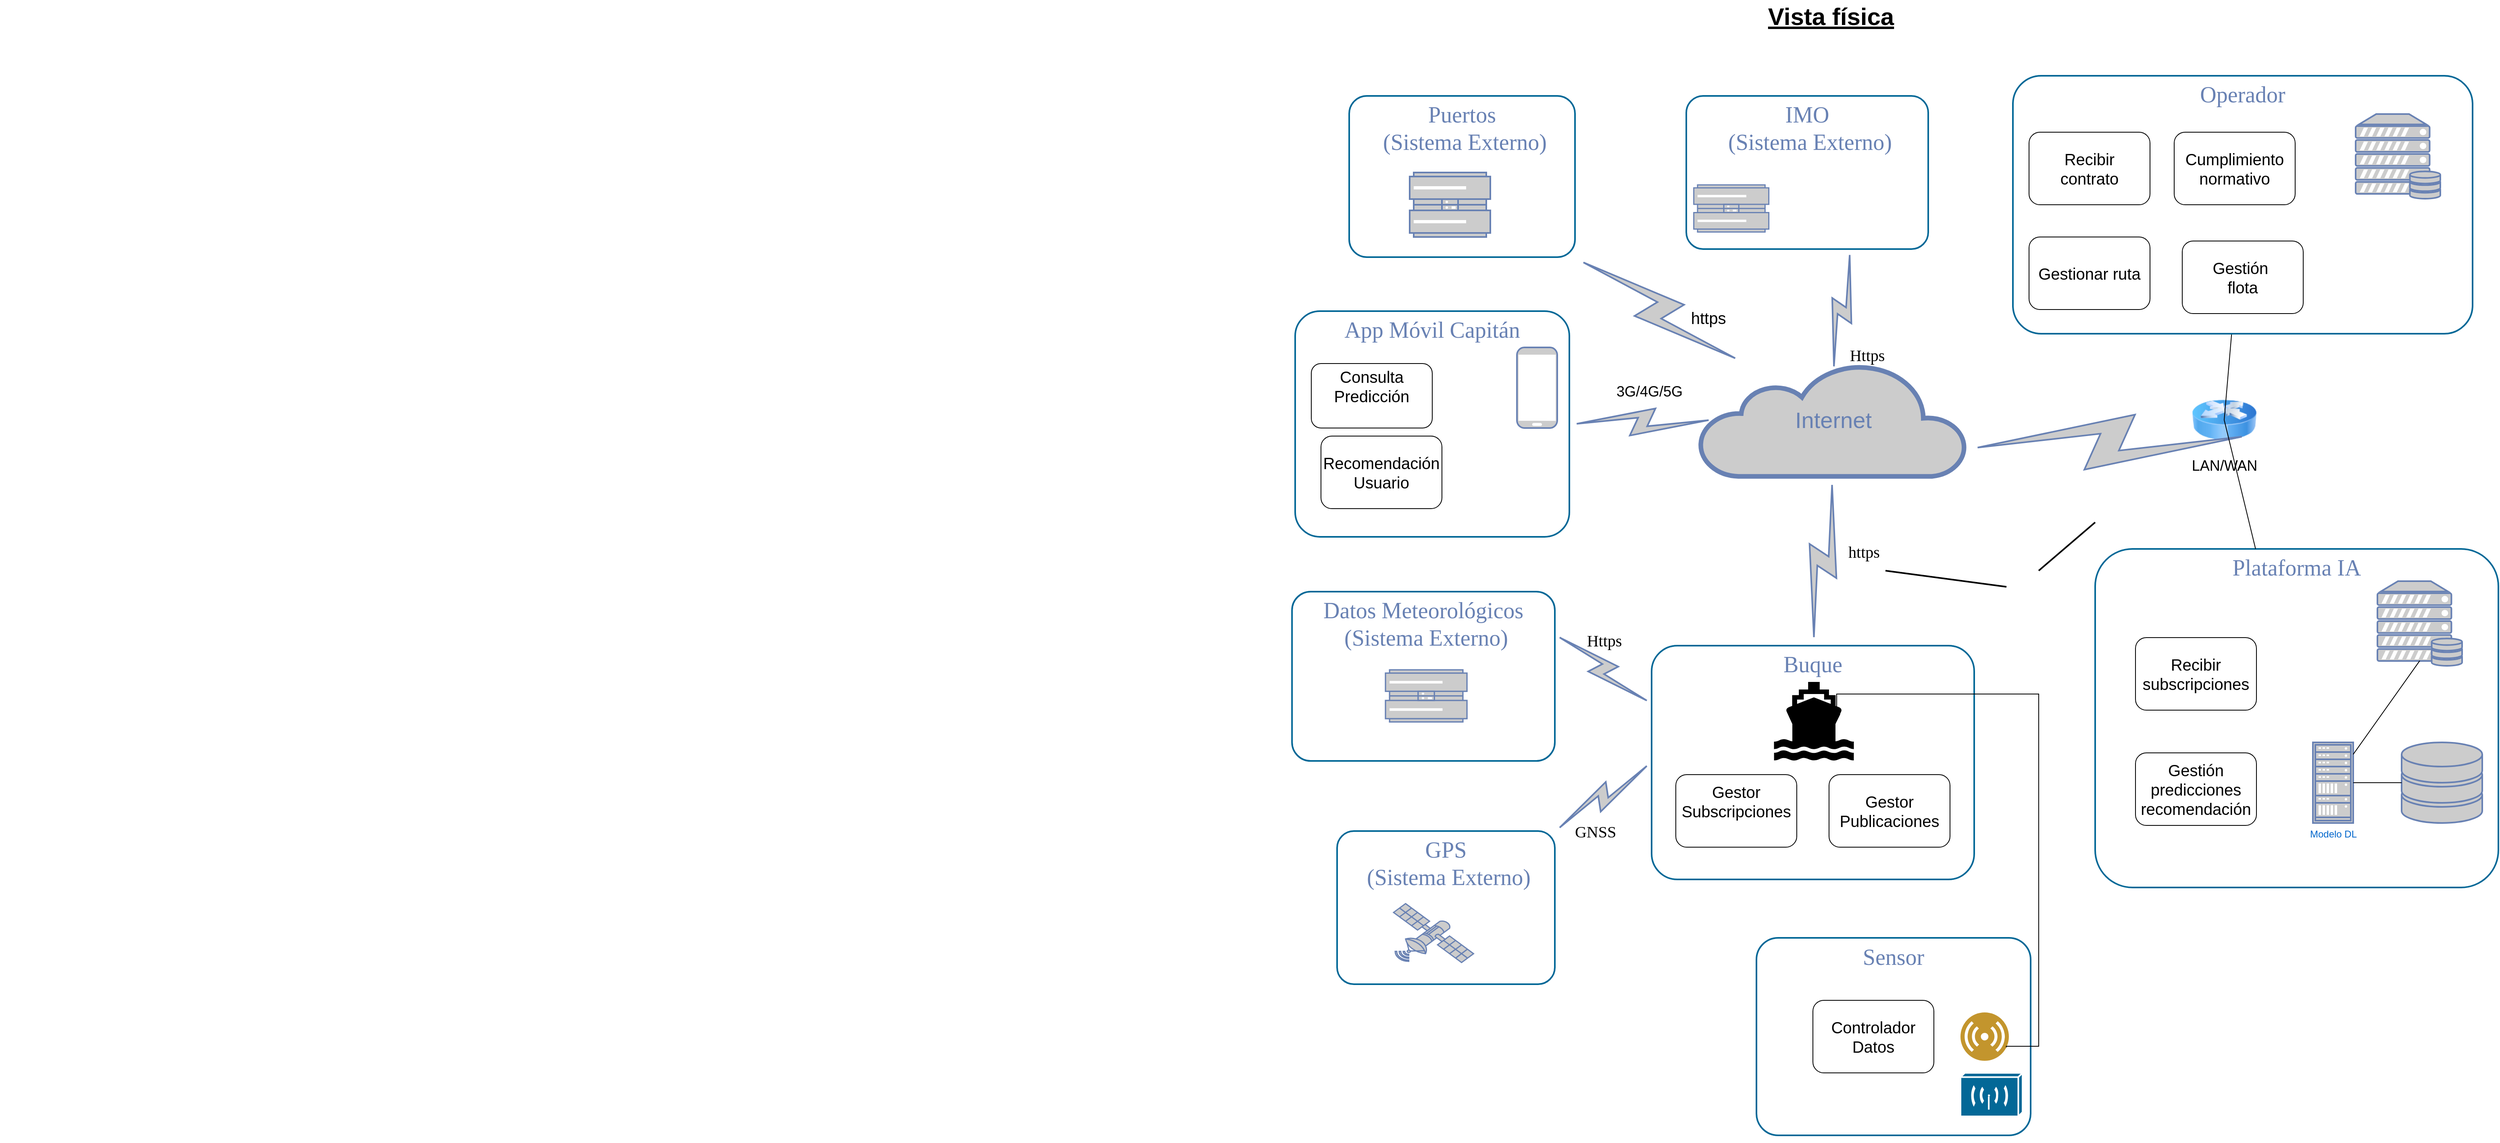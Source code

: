 <mxfile version="24.0.7" type="github">
  <diagram name="Page-1" id="bfe91b75-5d2c-26a0-9c1d-138518896778">
    <mxGraphModel dx="3185" dy="1055" grid="0" gridSize="10" guides="1" tooltips="1" connect="1" arrows="1" fold="1" page="0" pageScale="1" pageWidth="1100" pageHeight="850" background="none" math="0" shadow="0">
      <root>
        <mxCell id="0" />
        <mxCell id="1" parent="0" />
        <mxCell id="Q4sWbmhxobL_tQlkTWw1-44" value="Plataforma IA" style="rounded=1;whiteSpace=wrap;html=1;shadow=0;comic=0;strokeColor=#036897;strokeWidth=2;fillColor=none;fontFamily=Verdana;fontSize=28;fontColor=#6881B3;align=center;arcSize=11;verticalAlign=top;" vertex="1" parent="1">
          <mxGeometry x="1660" y="870" width="500" height="420" as="geometry" />
        </mxCell>
        <mxCell id="7c3789c024ecab99-55" style="edgeStyle=none;html=1;labelBackgroundColor=none;endArrow=none;endFill=0;strokeWidth=2;fontFamily=Verdana;fontSize=28;fontColor=#6881B3;" parent="1" target="7c3789c024ecab99-54" edge="1">
          <mxGeometry relative="1" as="geometry">
            <mxPoint x="1660" y="837.0" as="targetPoint" />
            <mxPoint x="1590" y="897" as="sourcePoint" />
          </mxGeometry>
        </mxCell>
        <mxCell id="7c3789c024ecab99-52" style="edgeStyle=none;html=1;labelBackgroundColor=none;endArrow=none;endFill=0;strokeWidth=2;fontFamily=Verdana;fontSize=15;fontColor=#036897;" parent="1" target="7c3789c024ecab99-8" edge="1">
          <mxGeometry relative="1" as="geometry">
            <mxPoint x="1550.0" y="917" as="targetPoint" />
            <mxPoint x="1400" y="897" as="sourcePoint" />
          </mxGeometry>
        </mxCell>
        <mxCell id="7c3789c024ecab99-77" style="edgeStyle=none;html=1;labelBackgroundColor=none;endArrow=none;endFill=0;strokeWidth=2;fontFamily=Verdana;fontSize=28;fontColor=#6881B3;" parent="1" target="7c3789c024ecab99-76" edge="1">
          <mxGeometry relative="1" as="geometry">
            <mxPoint x="1704.862" y="912" as="sourcePoint" />
          </mxGeometry>
        </mxCell>
        <mxCell id="Q4sWbmhxobL_tQlkTWw1-11" value="Buque" style="rounded=1;whiteSpace=wrap;html=1;shadow=0;comic=0;strokeColor=#036897;strokeWidth=2;fillColor=none;fontFamily=Verdana;fontSize=28;fontColor=#6881B3;align=center;arcSize=11;verticalAlign=top;" vertex="1" parent="1">
          <mxGeometry x="1110" y="990" width="400" height="290" as="geometry" />
        </mxCell>
        <mxCell id="Q4sWbmhxobL_tQlkTWw1-18" value="Sensor" style="rounded=1;whiteSpace=wrap;html=1;shadow=0;comic=0;strokeColor=#036897;strokeWidth=2;fillColor=none;fontFamily=Verdana;fontSize=28;fontColor=#6881B3;align=center;arcSize=11;verticalAlign=top;" vertex="1" parent="1">
          <mxGeometry x="1240" y="1352.5" width="340" height="245" as="geometry" />
        </mxCell>
        <mxCell id="7c3789c024ecab99-78" value="App Móvil Capitán" style="rounded=1;whiteSpace=wrap;html=1;shadow=0;comic=0;strokeColor=#036897;strokeWidth=2;fillColor=none;fontFamily=Verdana;fontSize=28;fontColor=#6881B3;align=center;arcSize=11;verticalAlign=top;" parent="1" vertex="1">
          <mxGeometry x="668" y="575" width="340" height="280" as="geometry" />
        </mxCell>
        <mxCell id="7c3789c024ecab99-11" value="" style="html=1;fillColor=#CCCCCC;strokeColor=#6881B3;gradientColor=none;gradientDirection=north;strokeWidth=2;shape=mxgraph.networks.comm_link_edge;html=1;labelBackgroundColor=none;endArrow=none;endFill=0;fontFamily=Verdana;fontSize=20;exitX=1;exitY=0.5;exitDx=0;exitDy=0;entryX=0.06;entryY=0.5;entryDx=0;entryDy=0;entryPerimeter=0;" parent="1" source="7c3789c024ecab99-78" target="7c3789c024ecab99-53" edge="1">
          <mxGeometry width="100" height="100" relative="1" as="geometry">
            <mxPoint x="1550" y="876" as="sourcePoint" />
            <mxPoint x="1250" y="810" as="targetPoint" />
            <Array as="points">
              <mxPoint x="1480" y="870" />
            </Array>
          </mxGeometry>
        </mxCell>
        <mxCell id="7c3789c024ecab99-12" value="" style="fontColor=#0066CC;verticalAlign=top;verticalLabelPosition=bottom;labelPosition=center;align=center;html=1;fillColor=#CCCCCC;strokeColor=#6881B3;gradientColor=none;gradientDirection=north;strokeWidth=2;shape=mxgraph.networks.mobile;rounded=0;shadow=0;comic=0;" parent="1" vertex="1">
          <mxGeometry x="943.0" y="620" width="50" height="100" as="geometry" />
        </mxCell>
        <mxCell id="7c3789c024ecab99-53" value="Internet" style="html=1;fillColor=#CCCCCC;strokeColor=#6881B3;gradientColor=none;gradientDirection=north;strokeWidth=2;shape=mxgraph.networks.cloud;fontColor=#6881B3;rounded=0;shadow=0;comic=0;align=center;fontSize=28;" parent="1" vertex="1">
          <mxGeometry x="1170" y="640" width="330" height="140" as="geometry" />
        </mxCell>
        <mxCell id="Q4sWbmhxobL_tQlkTWw1-7" value="&lt;div style=&quot;font-size: 20px;&quot;&gt;&lt;font style=&quot;font-size: 20px;&quot;&gt;Consulta Predicción&lt;/font&gt;&lt;/div&gt;&lt;div style=&quot;font-size: 20px;&quot;&gt;&lt;font style=&quot;font-size: 20px;&quot;&gt;&lt;br&gt;&lt;/font&gt;&lt;/div&gt;" style="rounded=1;whiteSpace=wrap;html=1;" vertex="1" parent="1">
          <mxGeometry x="688" y="640" width="150" height="80" as="geometry" />
        </mxCell>
        <mxCell id="Q4sWbmhxobL_tQlkTWw1-9" value="" style="shape=mxgraph.signs.transportation.ship_2;html=1;pointerEvents=1;fillColor=#000000;strokeColor=none;verticalLabelPosition=bottom;verticalAlign=top;align=center;" vertex="1" parent="1">
          <mxGeometry x="1261.75" y="1035" width="99" height="98" as="geometry" />
        </mxCell>
        <mxCell id="Q4sWbmhxobL_tQlkTWw1-10" value="https" style="html=1;fillColor=#CCCCCC;strokeColor=#6881B3;gradientColor=none;gradientDirection=north;strokeWidth=2;shape=mxgraph.networks.comm_link_edge;html=1;labelBackgroundColor=none;endArrow=none;endFill=0;fontFamily=Verdana;fontSize=20;entryX=0.5;entryY=0;entryDx=0;entryDy=0;exitX=0.5;exitY=1;exitDx=0;exitDy=0;exitPerimeter=0;" edge="1" parent="1" source="7c3789c024ecab99-53" target="Q4sWbmhxobL_tQlkTWw1-11">
          <mxGeometry x="-0.811" y="-22" width="100" height="100" relative="1" as="geometry">
            <mxPoint x="1280" y="790" as="sourcePoint" />
            <mxPoint x="1430" y="1199" as="targetPoint" />
            <Array as="points">
              <mxPoint x="1670" y="1260" />
            </Array>
            <mxPoint as="offset" />
          </mxGeometry>
        </mxCell>
        <mxCell id="Q4sWbmhxobL_tQlkTWw1-12" value="" style="image;aspect=fixed;perimeter=ellipsePerimeter;html=1;align=center;shadow=0;dashed=0;fontColor=#4277BB;labelBackgroundColor=default;fontSize=12;spacingTop=3;image=img/lib/ibm/users/sensor.svg;" vertex="1" parent="1">
          <mxGeometry x="1493" y="1445" width="60" height="60" as="geometry" />
        </mxCell>
        <mxCell id="Q4sWbmhxobL_tQlkTWw1-21" style="edgeStyle=orthogonalEdgeStyle;rounded=0;orthogonalLoop=1;jettySize=auto;html=1;exitX=1;exitY=0.75;exitDx=0;exitDy=0;entryX=0.785;entryY=0.5;entryDx=0;entryDy=0;entryPerimeter=0;" edge="1" parent="1" source="Q4sWbmhxobL_tQlkTWw1-12" target="Q4sWbmhxobL_tQlkTWw1-9">
          <mxGeometry relative="1" as="geometry">
            <mxPoint x="1650" y="1320" as="targetPoint" />
            <Array as="points">
              <mxPoint x="1550" y="1487" />
              <mxPoint x="1590" y="1487" />
              <mxPoint x="1590" y="1050" />
              <mxPoint x="1340" y="1050" />
            </Array>
          </mxGeometry>
        </mxCell>
        <mxCell id="Q4sWbmhxobL_tQlkTWw1-30" value="" style="group" vertex="1" connectable="0" parent="1">
          <mxGeometry x="670" y="1220" width="320" height="190" as="geometry" />
        </mxCell>
        <mxCell id="Q4sWbmhxobL_tQlkTWw1-31" value="&lt;div&gt;GPS&lt;/div&gt;&lt;div&gt;&amp;nbsp;(Sistema Externo)&lt;/div&gt;" style="rounded=1;whiteSpace=wrap;html=1;shadow=0;comic=0;strokeColor=#036897;strokeWidth=2;fillColor=none;fontFamily=Verdana;fontSize=28;fontColor=#6881B3;align=center;arcSize=11;verticalAlign=top;" vertex="1" parent="Q4sWbmhxobL_tQlkTWw1-30">
          <mxGeometry x="50" width="270" height="190" as="geometry" />
        </mxCell>
        <mxCell id="Q4sWbmhxobL_tQlkTWw1-32" value="" style="fontColor=#0066CC;verticalAlign=top;verticalLabelPosition=bottom;labelPosition=center;align=center;html=1;outlineConnect=0;fillColor=#CCCCCC;strokeColor=#6881B3;gradientColor=none;gradientDirection=north;strokeWidth=2;shape=mxgraph.networks.satellite;" vertex="1" parent="Q4sWbmhxobL_tQlkTWw1-30">
          <mxGeometry x="120.005" y="90.002" width="99.225" height="73.077" as="geometry" />
        </mxCell>
        <mxCell id="Q4sWbmhxobL_tQlkTWw1-33" value="GNSS" style="html=1;fillColor=#CCCCCC;strokeColor=#6881B3;gradientColor=none;gradientDirection=north;strokeWidth=2;shape=mxgraph.networks.comm_link_edge;html=1;labelBackgroundColor=none;endArrow=none;endFill=0;fontFamily=Verdana;fontSize=20;entryX=1;entryY=0;entryDx=0;entryDy=0;exitX=0;exitY=0.5;exitDx=0;exitDy=0;" edge="1" parent="1" source="Q4sWbmhxobL_tQlkTWw1-11" target="Q4sWbmhxobL_tQlkTWw1-31">
          <mxGeometry x="0.941" y="-19" width="100" height="100" relative="1" as="geometry">
            <mxPoint x="980" y="1180" as="sourcePoint" />
            <mxPoint x="1760" y="1535" as="targetPoint" />
            <Array as="points">
              <mxPoint x="1740" y="1535" />
            </Array>
            <mxPoint as="offset" />
          </mxGeometry>
        </mxCell>
        <mxCell id="Q4sWbmhxobL_tQlkTWw1-41" value="" style="shape=mxgraph.cisco.wireless.wireless_transport;html=1;pointerEvents=1;dashed=0;fillColor=#036897;strokeColor=#ffffff;strokeWidth=2;verticalLabelPosition=bottom;verticalAlign=top;align=center;outlineConnect=0;" vertex="1" parent="1">
          <mxGeometry x="1493" y="1520" width="77" height="54" as="geometry" />
        </mxCell>
        <mxCell id="Q4sWbmhxobL_tQlkTWw1-49" value="" style="group" vertex="1" connectable="0" parent="1">
          <mxGeometry x="-430" y="913" width="720" height="210" as="geometry" />
        </mxCell>
        <mxCell id="Q4sWbmhxobL_tQlkTWw1-29" value="" style="group" vertex="1" connectable="0" parent="Q4sWbmhxobL_tQlkTWw1-49">
          <mxGeometry x="1094.105" y="10" width="325.895" height="210" as="geometry" />
        </mxCell>
        <mxCell id="Q4sWbmhxobL_tQlkTWw1-65" value="" style="group" vertex="1" connectable="0" parent="Q4sWbmhxobL_tQlkTWw1-29">
          <mxGeometry width="325.895" height="210" as="geometry" />
        </mxCell>
        <mxCell id="Q4sWbmhxobL_tQlkTWw1-24" value="&lt;div&gt;Datos Meteorológicos&lt;/div&gt;&lt;div&gt;&amp;nbsp;(Sistema Externo)&lt;/div&gt;" style="rounded=1;whiteSpace=wrap;html=1;shadow=0;comic=0;strokeColor=#036897;strokeWidth=2;fillColor=none;fontFamily=Verdana;fontSize=28;fontColor=#6881B3;align=center;arcSize=11;verticalAlign=top;" vertex="1" parent="Q4sWbmhxobL_tQlkTWw1-65">
          <mxGeometry width="325.895" height="210" as="geometry" />
        </mxCell>
        <mxCell id="Q4sWbmhxobL_tQlkTWw1-28" value="" style="fontColor=#0066CC;verticalAlign=top;verticalLabelPosition=bottom;labelPosition=center;align=center;html=1;outlineConnect=0;fillColor=#CCCCCC;strokeColor=#6881B3;gradientColor=none;gradientDirection=north;strokeWidth=2;shape=mxgraph.networks.mainframe;direction=south;" vertex="1" parent="Q4sWbmhxobL_tQlkTWw1-65">
          <mxGeometry x="115.895" y="96.996" width="101.053" height="64.615" as="geometry" />
        </mxCell>
        <mxCell id="Q4sWbmhxobL_tQlkTWw1-43" value="Https" style="html=1;fillColor=#CCCCCC;strokeColor=#6881B3;gradientColor=none;gradientDirection=north;strokeWidth=2;shape=mxgraph.networks.comm_link_edge;html=1;labelBackgroundColor=none;endArrow=none;endFill=0;fontFamily=Verdana;fontSize=20;exitX=1;exitY=0.25;exitDx=0;exitDy=0;entryX=0;entryY=0.25;entryDx=0;entryDy=0;" edge="1" parent="1" source="Q4sWbmhxobL_tQlkTWw1-24" target="Q4sWbmhxobL_tQlkTWw1-11">
          <mxGeometry x="-1" y="60" width="100" height="100" relative="1" as="geometry">
            <mxPoint x="-224" y="840" as="sourcePoint" />
            <mxPoint x="-510" y="1119" as="targetPoint" />
            <Array as="points">
              <mxPoint x="-270" y="1180" />
            </Array>
            <mxPoint x="51" y="-52" as="offset" />
          </mxGeometry>
        </mxCell>
        <mxCell id="Q4sWbmhxobL_tQlkTWw1-54" style="edgeStyle=orthogonalEdgeStyle;rounded=0;orthogonalLoop=1;jettySize=auto;html=1;exitX=0.5;exitY=1;exitDx=0;exitDy=0;" edge="1" parent="1" source="Q4sWbmhxobL_tQlkTWw1-18" target="Q4sWbmhxobL_tQlkTWw1-18">
          <mxGeometry relative="1" as="geometry" />
        </mxCell>
        <mxCell id="Q4sWbmhxobL_tQlkTWw1-59" value="&lt;font style=&quot;font-size: 18px;&quot;&gt;LAN/WAN&lt;/font&gt;" style="image;html=1;image=img/lib/clip_art/networking/Router_Icon_128x128.png" vertex="1" parent="1">
          <mxGeometry x="1780" y="670" width="80" height="80" as="geometry" />
        </mxCell>
        <mxCell id="Q4sWbmhxobL_tQlkTWw1-60" value="" style="html=1;fillColor=#CCCCCC;strokeColor=#6881B3;gradientColor=none;gradientDirection=north;strokeWidth=2;shape=mxgraph.networks.comm_link_edge;html=1;labelBackgroundColor=none;endArrow=none;endFill=0;fontFamily=Verdana;fontSize=20;entryX=1;entryY=0.75;entryDx=0;entryDy=0;exitX=0.988;exitY=0.75;exitDx=0;exitDy=0;exitPerimeter=0;" edge="1" parent="1" source="7c3789c024ecab99-53" target="Q4sWbmhxobL_tQlkTWw1-59">
          <mxGeometry width="100" height="100" relative="1" as="geometry">
            <mxPoint x="1010" y="761" as="sourcePoint" />
            <mxPoint x="710" y="695" as="targetPoint" />
            <Array as="points">
              <mxPoint x="1570" y="620" />
            </Array>
          </mxGeometry>
        </mxCell>
        <mxCell id="Q4sWbmhxobL_tQlkTWw1-62" value="" style="endArrow=none;html=1;rounded=0;" edge="1" parent="1" source="Q4sWbmhxobL_tQlkTWw1-44">
          <mxGeometry width="50" height="50" relative="1" as="geometry">
            <mxPoint x="1820" y="790" as="sourcePoint" />
            <mxPoint x="1820" y="710" as="targetPoint" />
          </mxGeometry>
        </mxCell>
        <mxCell id="Q4sWbmhxobL_tQlkTWw1-64" value="" style="endArrow=none;html=1;rounded=0;" edge="1" parent="1" target="Q4sWbmhxobL_tQlkTWw1-46">
          <mxGeometry width="50" height="50" relative="1" as="geometry">
            <mxPoint x="1820" y="710" as="sourcePoint" />
            <mxPoint x="1920" y="620" as="targetPoint" />
          </mxGeometry>
        </mxCell>
        <mxCell id="Q4sWbmhxobL_tQlkTWw1-66" value="" style="group" vertex="1" connectable="0" parent="1">
          <mxGeometry x="1153" y="308" width="300" height="190" as="geometry" />
        </mxCell>
        <mxCell id="Q4sWbmhxobL_tQlkTWw1-67" value="&lt;div&gt;IMO&lt;/div&gt;&lt;div&gt;&amp;nbsp;(Sistema Externo)&lt;/div&gt;" style="rounded=1;whiteSpace=wrap;html=1;shadow=0;comic=0;strokeColor=#036897;strokeWidth=2;fillColor=none;fontFamily=Verdana;fontSize=28;fontColor=#6881B3;align=center;arcSize=11;verticalAlign=top;" vertex="1" parent="Q4sWbmhxobL_tQlkTWw1-66">
          <mxGeometry width="300" height="190" as="geometry" />
        </mxCell>
        <mxCell id="Q4sWbmhxobL_tQlkTWw1-68" value="" style="fontColor=#0066CC;verticalAlign=top;verticalLabelPosition=bottom;labelPosition=center;align=center;html=1;outlineConnect=0;fillColor=#CCCCCC;strokeColor=#6881B3;gradientColor=none;gradientDirection=north;strokeWidth=2;shape=mxgraph.networks.mainframe;direction=south;" vertex="1" parent="Q4sWbmhxobL_tQlkTWw1-66">
          <mxGeometry x="9.302" y="110.385" width="93.023" height="58.462" as="geometry" />
        </mxCell>
        <mxCell id="Q4sWbmhxobL_tQlkTWw1-69" value="Https" style="html=1;fillColor=#CCCCCC;strokeColor=#6881B3;gradientColor=none;gradientDirection=north;strokeWidth=2;shape=mxgraph.networks.comm_link_edge;html=1;labelBackgroundColor=none;endArrow=none;endFill=0;fontFamily=Verdana;fontSize=20;exitX=0.679;exitY=0.998;exitDx=0;exitDy=0;entryX=0.5;entryY=0.08;entryDx=0;entryDy=0;entryPerimeter=0;exitPerimeter=0;" edge="1" parent="1" source="Q4sWbmhxobL_tQlkTWw1-67" target="7c3789c024ecab99-53">
          <mxGeometry x="-0.997" y="133" width="100" height="100" relative="1" as="geometry">
            <mxPoint x="232.5" y="87.5" as="sourcePoint" />
            <mxPoint x="435.8" y="483.3" as="targetPoint" />
            <Array as="points">
              <mxPoint x="-920" y="987.5" />
            </Array>
            <mxPoint x="-1" as="offset" />
          </mxGeometry>
        </mxCell>
        <mxCell id="Q4sWbmhxobL_tQlkTWw1-73" value="&lt;div&gt;Puertos&lt;br&gt;&lt;/div&gt;&lt;div&gt;&amp;nbsp;(Sistema Externo)&lt;/div&gt;" style="rounded=1;whiteSpace=wrap;html=1;shadow=0;comic=0;strokeColor=#036897;strokeWidth=2;fillColor=none;fontFamily=Verdana;fontSize=28;fontColor=#6881B3;align=center;arcSize=11;verticalAlign=top;" vertex="1" parent="1">
          <mxGeometry x="735" y="308" width="280" height="200" as="geometry" />
        </mxCell>
        <mxCell id="Q4sWbmhxobL_tQlkTWw1-75" value="" style="fontColor=#0066CC;verticalAlign=top;verticalLabelPosition=bottom;labelPosition=center;align=center;html=1;outlineConnect=0;fillColor=#CCCCCC;strokeColor=#6881B3;gradientColor=none;gradientDirection=north;strokeWidth=2;shape=mxgraph.networks.mainframe;direction=south;" vertex="1" parent="1">
          <mxGeometry x="810" y="403" width="100" height="80" as="geometry" />
        </mxCell>
        <mxCell id="Q4sWbmhxobL_tQlkTWw1-79" value="" style="fontColor=#0066CC;verticalAlign=top;verticalLabelPosition=bottom;labelPosition=center;align=center;html=1;fillColor=#CCCCCC;strokeColor=#6881B3;gradientColor=none;gradientDirection=north;strokeWidth=2;shape=mxgraph.networks.server_storage;rounded=0;shadow=0;comic=0;" vertex="1" parent="1">
          <mxGeometry x="2010" y="910" width="105" height="105" as="geometry" />
        </mxCell>
        <mxCell id="Q4sWbmhxobL_tQlkTWw1-84" value="&lt;div style=&quot;font-size: 20px;&quot;&gt;&lt;font style=&quot;font-size: 20px;&quot;&gt;Recomendación&lt;/font&gt;&lt;/div&gt;&lt;div style=&quot;font-size: 20px;&quot;&gt;&lt;font style=&quot;font-size: 20px;&quot;&gt;Usuario&lt;/font&gt;&lt;br&gt;&lt;/div&gt;" style="rounded=1;whiteSpace=wrap;html=1;" vertex="1" parent="1">
          <mxGeometry x="700" y="730" width="150" height="90" as="geometry" />
        </mxCell>
        <mxCell id="Q4sWbmhxobL_tQlkTWw1-85" value="&lt;div style=&quot;font-size: 20px;&quot;&gt;&lt;font style=&quot;font-size: 20px;&quot;&gt;Controlador&lt;/font&gt;&lt;/div&gt;&lt;div style=&quot;font-size: 20px;&quot;&gt;&lt;font style=&quot;font-size: 20px;&quot;&gt;&lt;font style=&quot;font-size: 20px;&quot;&gt;Datos&lt;/font&gt;&lt;br&gt;&lt;/font&gt;&lt;/div&gt;" style="rounded=1;whiteSpace=wrap;html=1;" vertex="1" parent="1">
          <mxGeometry x="1310" y="1430" width="150" height="90" as="geometry" />
        </mxCell>
        <mxCell id="Q4sWbmhxobL_tQlkTWw1-87" value="&lt;div style=&quot;font-size: 20px;&quot;&gt;Gestor Subscripciones&lt;br&gt;&lt;/div&gt;&lt;div style=&quot;font-size: 20px;&quot;&gt;&lt;font style=&quot;font-size: 20px;&quot;&gt;&lt;br&gt;&lt;/font&gt;&lt;/div&gt;" style="rounded=1;whiteSpace=wrap;html=1;" vertex="1" parent="1">
          <mxGeometry x="1140" y="1150" width="150" height="90" as="geometry" />
        </mxCell>
        <mxCell id="Q4sWbmhxobL_tQlkTWw1-88" value="&lt;div style=&quot;font-size: 20px;&quot;&gt;Gestor Publicaciones&lt;/div&gt;" style="rounded=1;whiteSpace=wrap;html=1;" vertex="1" parent="1">
          <mxGeometry x="1330" y="1150" width="150" height="90" as="geometry" />
        </mxCell>
        <mxCell id="Q4sWbmhxobL_tQlkTWw1-90" value="&lt;div style=&quot;font-size: 20px;&quot;&gt;Recibir&lt;/div&gt;&lt;div style=&quot;font-size: 20px;&quot;&gt;subscripciones&lt;br&gt;&lt;/div&gt;" style="rounded=1;whiteSpace=wrap;html=1;" vertex="1" parent="1">
          <mxGeometry x="1710" y="980" width="150" height="90" as="geometry" />
        </mxCell>
        <mxCell id="Q4sWbmhxobL_tQlkTWw1-91" value="&lt;div&gt;&lt;font style=&quot;font-size: 20px;&quot;&gt;Gestión&lt;/font&gt;&lt;/div&gt;&lt;div&gt;&lt;font style=&quot;font-size: 20px;&quot;&gt;predicciones&lt;/font&gt;&lt;/div&gt;&lt;div&gt;&lt;font style=&quot;font-size: 20px;&quot;&gt;recomendación&lt;br&gt;&lt;/font&gt;&lt;/div&gt;" style="rounded=1;whiteSpace=wrap;html=1;" vertex="1" parent="1">
          <mxGeometry x="1710" y="1123" width="150" height="90" as="geometry" />
        </mxCell>
        <mxCell id="Q4sWbmhxobL_tQlkTWw1-92" value="Modelo DL" style="fontColor=#0066CC;verticalAlign=top;verticalLabelPosition=bottom;labelPosition=center;align=center;html=1;outlineConnect=0;fillColor=#CCCCCC;strokeColor=#6881B3;gradientColor=none;gradientDirection=north;strokeWidth=2;shape=mxgraph.networks.rack;" vertex="1" parent="1">
          <mxGeometry x="1930" y="1110" width="50" height="100" as="geometry" />
        </mxCell>
        <mxCell id="Q4sWbmhxobL_tQlkTWw1-94" value="" style="fontColor=#0066CC;verticalAlign=top;verticalLabelPosition=bottom;labelPosition=center;align=center;html=1;outlineConnect=0;fillColor=#CCCCCC;strokeColor=#6881B3;gradientColor=none;gradientDirection=north;strokeWidth=2;shape=mxgraph.networks.storage;" vertex="1" parent="1">
          <mxGeometry x="2040" y="1110" width="100" height="100" as="geometry" />
        </mxCell>
        <mxCell id="Q4sWbmhxobL_tQlkTWw1-95" value="" style="endArrow=none;html=1;rounded=0;entryX=0.5;entryY=0.94;entryDx=0;entryDy=0;entryPerimeter=0;" edge="1" parent="1" source="Q4sWbmhxobL_tQlkTWw1-92" target="Q4sWbmhxobL_tQlkTWw1-79">
          <mxGeometry width="50" height="50" relative="1" as="geometry">
            <mxPoint x="1820" y="1140" as="sourcePoint" />
            <mxPoint x="1870" y="1090" as="targetPoint" />
          </mxGeometry>
        </mxCell>
        <mxCell id="Q4sWbmhxobL_tQlkTWw1-96" value="" style="endArrow=none;html=1;rounded=0;" edge="1" parent="1" source="Q4sWbmhxobL_tQlkTWw1-92" target="Q4sWbmhxobL_tQlkTWw1-94">
          <mxGeometry width="50" height="50" relative="1" as="geometry">
            <mxPoint x="2065" y="1190" as="sourcePoint" />
            <mxPoint x="2073" y="1019" as="targetPoint" />
          </mxGeometry>
        </mxCell>
        <mxCell id="Q4sWbmhxobL_tQlkTWw1-102" value="" style="group" vertex="1" connectable="0" parent="1">
          <mxGeometry x="1558" y="283" width="570" height="320" as="geometry" />
        </mxCell>
        <mxCell id="7c3789c024ecab99-58" value="" style="fontColor=#0066CC;verticalAlign=top;verticalLabelPosition=bottom;labelPosition=center;align=center;html=1;fillColor=#CCCCCC;strokeColor=#6881B3;gradientColor=none;gradientDirection=north;strokeWidth=2;shape=mxgraph.networks.server_storage;rounded=0;shadow=0;comic=0;" parent="Q4sWbmhxobL_tQlkTWw1-102" vertex="1">
          <mxGeometry x="425" y="47.5" width="105" height="105" as="geometry" />
        </mxCell>
        <mxCell id="Q4sWbmhxobL_tQlkTWw1-46" value="Operador" style="rounded=1;whiteSpace=wrap;html=1;shadow=0;comic=0;strokeColor=#036897;strokeWidth=2;fillColor=none;fontFamily=Verdana;fontSize=28;fontColor=#6881B3;align=center;arcSize=11;verticalAlign=top;" vertex="1" parent="Q4sWbmhxobL_tQlkTWw1-102">
          <mxGeometry width="570" height="320" as="geometry" />
        </mxCell>
        <mxCell id="Q4sWbmhxobL_tQlkTWw1-98" value="&lt;div style=&quot;font-size: 20px;&quot;&gt;Recibir&lt;/div&gt;&lt;div style=&quot;font-size: 20px;&quot;&gt;contrato&lt;br&gt;&lt;/div&gt;" style="rounded=1;whiteSpace=wrap;html=1;" vertex="1" parent="Q4sWbmhxobL_tQlkTWw1-102">
          <mxGeometry x="20" y="70" width="150" height="90" as="geometry" />
        </mxCell>
        <mxCell id="Q4sWbmhxobL_tQlkTWw1-99" value="&lt;font style=&quot;font-size: 20px;&quot;&gt;Gestionar ruta&lt;/font&gt;" style="rounded=1;whiteSpace=wrap;html=1;" vertex="1" parent="Q4sWbmhxobL_tQlkTWw1-102">
          <mxGeometry x="20" y="200" width="150" height="90" as="geometry" />
        </mxCell>
        <mxCell id="Q4sWbmhxobL_tQlkTWw1-100" value="&lt;div&gt;&lt;font style=&quot;font-size: 20px;&quot;&gt;Cumplimiento&lt;/font&gt;&lt;/div&gt;&lt;div&gt;&lt;font style=&quot;font-size: 20px;&quot;&gt;normativo&lt;br&gt;&lt;/font&gt;&lt;/div&gt;" style="rounded=1;whiteSpace=wrap;html=1;" vertex="1" parent="Q4sWbmhxobL_tQlkTWw1-102">
          <mxGeometry x="200" y="70" width="150" height="90" as="geometry" />
        </mxCell>
        <mxCell id="Q4sWbmhxobL_tQlkTWw1-101" value="&lt;div&gt;&lt;font style=&quot;font-size: 20px;&quot;&gt;Gestión&amp;nbsp;&lt;/font&gt;&lt;/div&gt;&lt;div&gt;&lt;font style=&quot;font-size: 20px;&quot;&gt;flota&lt;br&gt;&lt;/font&gt;&lt;/div&gt;" style="rounded=1;whiteSpace=wrap;html=1;" vertex="1" parent="Q4sWbmhxobL_tQlkTWw1-102">
          <mxGeometry x="210" y="205" width="150" height="90" as="geometry" />
        </mxCell>
        <mxCell id="Q4sWbmhxobL_tQlkTWw1-111" value="Vista física" style="text;strokeColor=none;align=center;fillColor=none;html=1;verticalAlign=middle;whiteSpace=wrap;rounded=0;fontSize=30;fontStyle=5" vertex="1" parent="1">
          <mxGeometry x="1247" y="189" width="170.5" height="40" as="geometry" />
        </mxCell>
        <mxCell id="Q4sWbmhxobL_tQlkTWw1-113" value="" style="html=1;fillColor=#CCCCCC;strokeColor=#6881B3;gradientColor=none;gradientDirection=north;strokeWidth=2;shape=mxgraph.networks.comm_link_edge;html=1;labelBackgroundColor=none;endArrow=none;endFill=0;fontFamily=Verdana;fontSize=20;exitX=1;exitY=1;exitDx=0;exitDy=0;" edge="1" parent="1" source="Q4sWbmhxobL_tQlkTWw1-73" target="7c3789c024ecab99-53">
          <mxGeometry x="-0.993" y="43" width="100" height="100" relative="1" as="geometry">
            <mxPoint x="1015" y="508" as="sourcePoint" />
            <mxPoint x="1256" y="671" as="targetPoint" />
            <Array as="points" />
            <mxPoint as="offset" />
          </mxGeometry>
        </mxCell>
        <mxCell id="Q4sWbmhxobL_tQlkTWw1-114" value="&lt;font style=&quot;font-size: 20px;&quot;&gt;https&lt;/font&gt;" style="edgeLabel;html=1;align=center;verticalAlign=middle;resizable=0;points=[];" vertex="1" connectable="0" parent="Q4sWbmhxobL_tQlkTWw1-113">
          <mxGeometry x="-0.396" y="3" relative="1" as="geometry">
            <mxPoint x="100" y="38" as="offset" />
          </mxGeometry>
        </mxCell>
        <mxCell id="Q4sWbmhxobL_tQlkTWw1-6" value="&lt;font style=&quot;font-size: 18px;&quot;&gt;3G/4G/5G&lt;/font&gt;" style="text;html=1;align=center;verticalAlign=middle;resizable=0;points=[];autosize=1;strokeColor=none;fillColor=none;" vertex="1" parent="1">
          <mxGeometry x="1052.3" y="655" width="110" height="40" as="geometry" />
        </mxCell>
      </root>
    </mxGraphModel>
  </diagram>
</mxfile>
